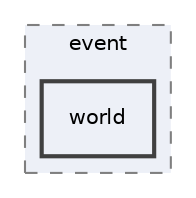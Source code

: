 digraph "world"
{
 // INTERACTIVE_SVG=YES
 // LATEX_PDF_SIZE
  edge [fontname="Helvetica",fontsize="10",labelfontname="Helvetica",labelfontsize="10"];
  node [fontname="Helvetica",fontsize="10",shape=record];
  compound=true
  subgraph clusterdir_f278fbcf62338d746f20818c09b59427 {
    graph [ bgcolor="#edf0f7", pencolor="grey50", style="filled,dashed,", label="event", fontname="Helvetica", fontsize="10", URL="dir_f278fbcf62338d746f20818c09b59427.html"]
  dir_493f1ad486be5e329cd17e715aa80aa8 [shape=box, label="world", style="filled,bold,", fillcolor="#edf0f7", color="grey25", URL="dir_493f1ad486be5e329cd17e715aa80aa8.html"];
  }
}

